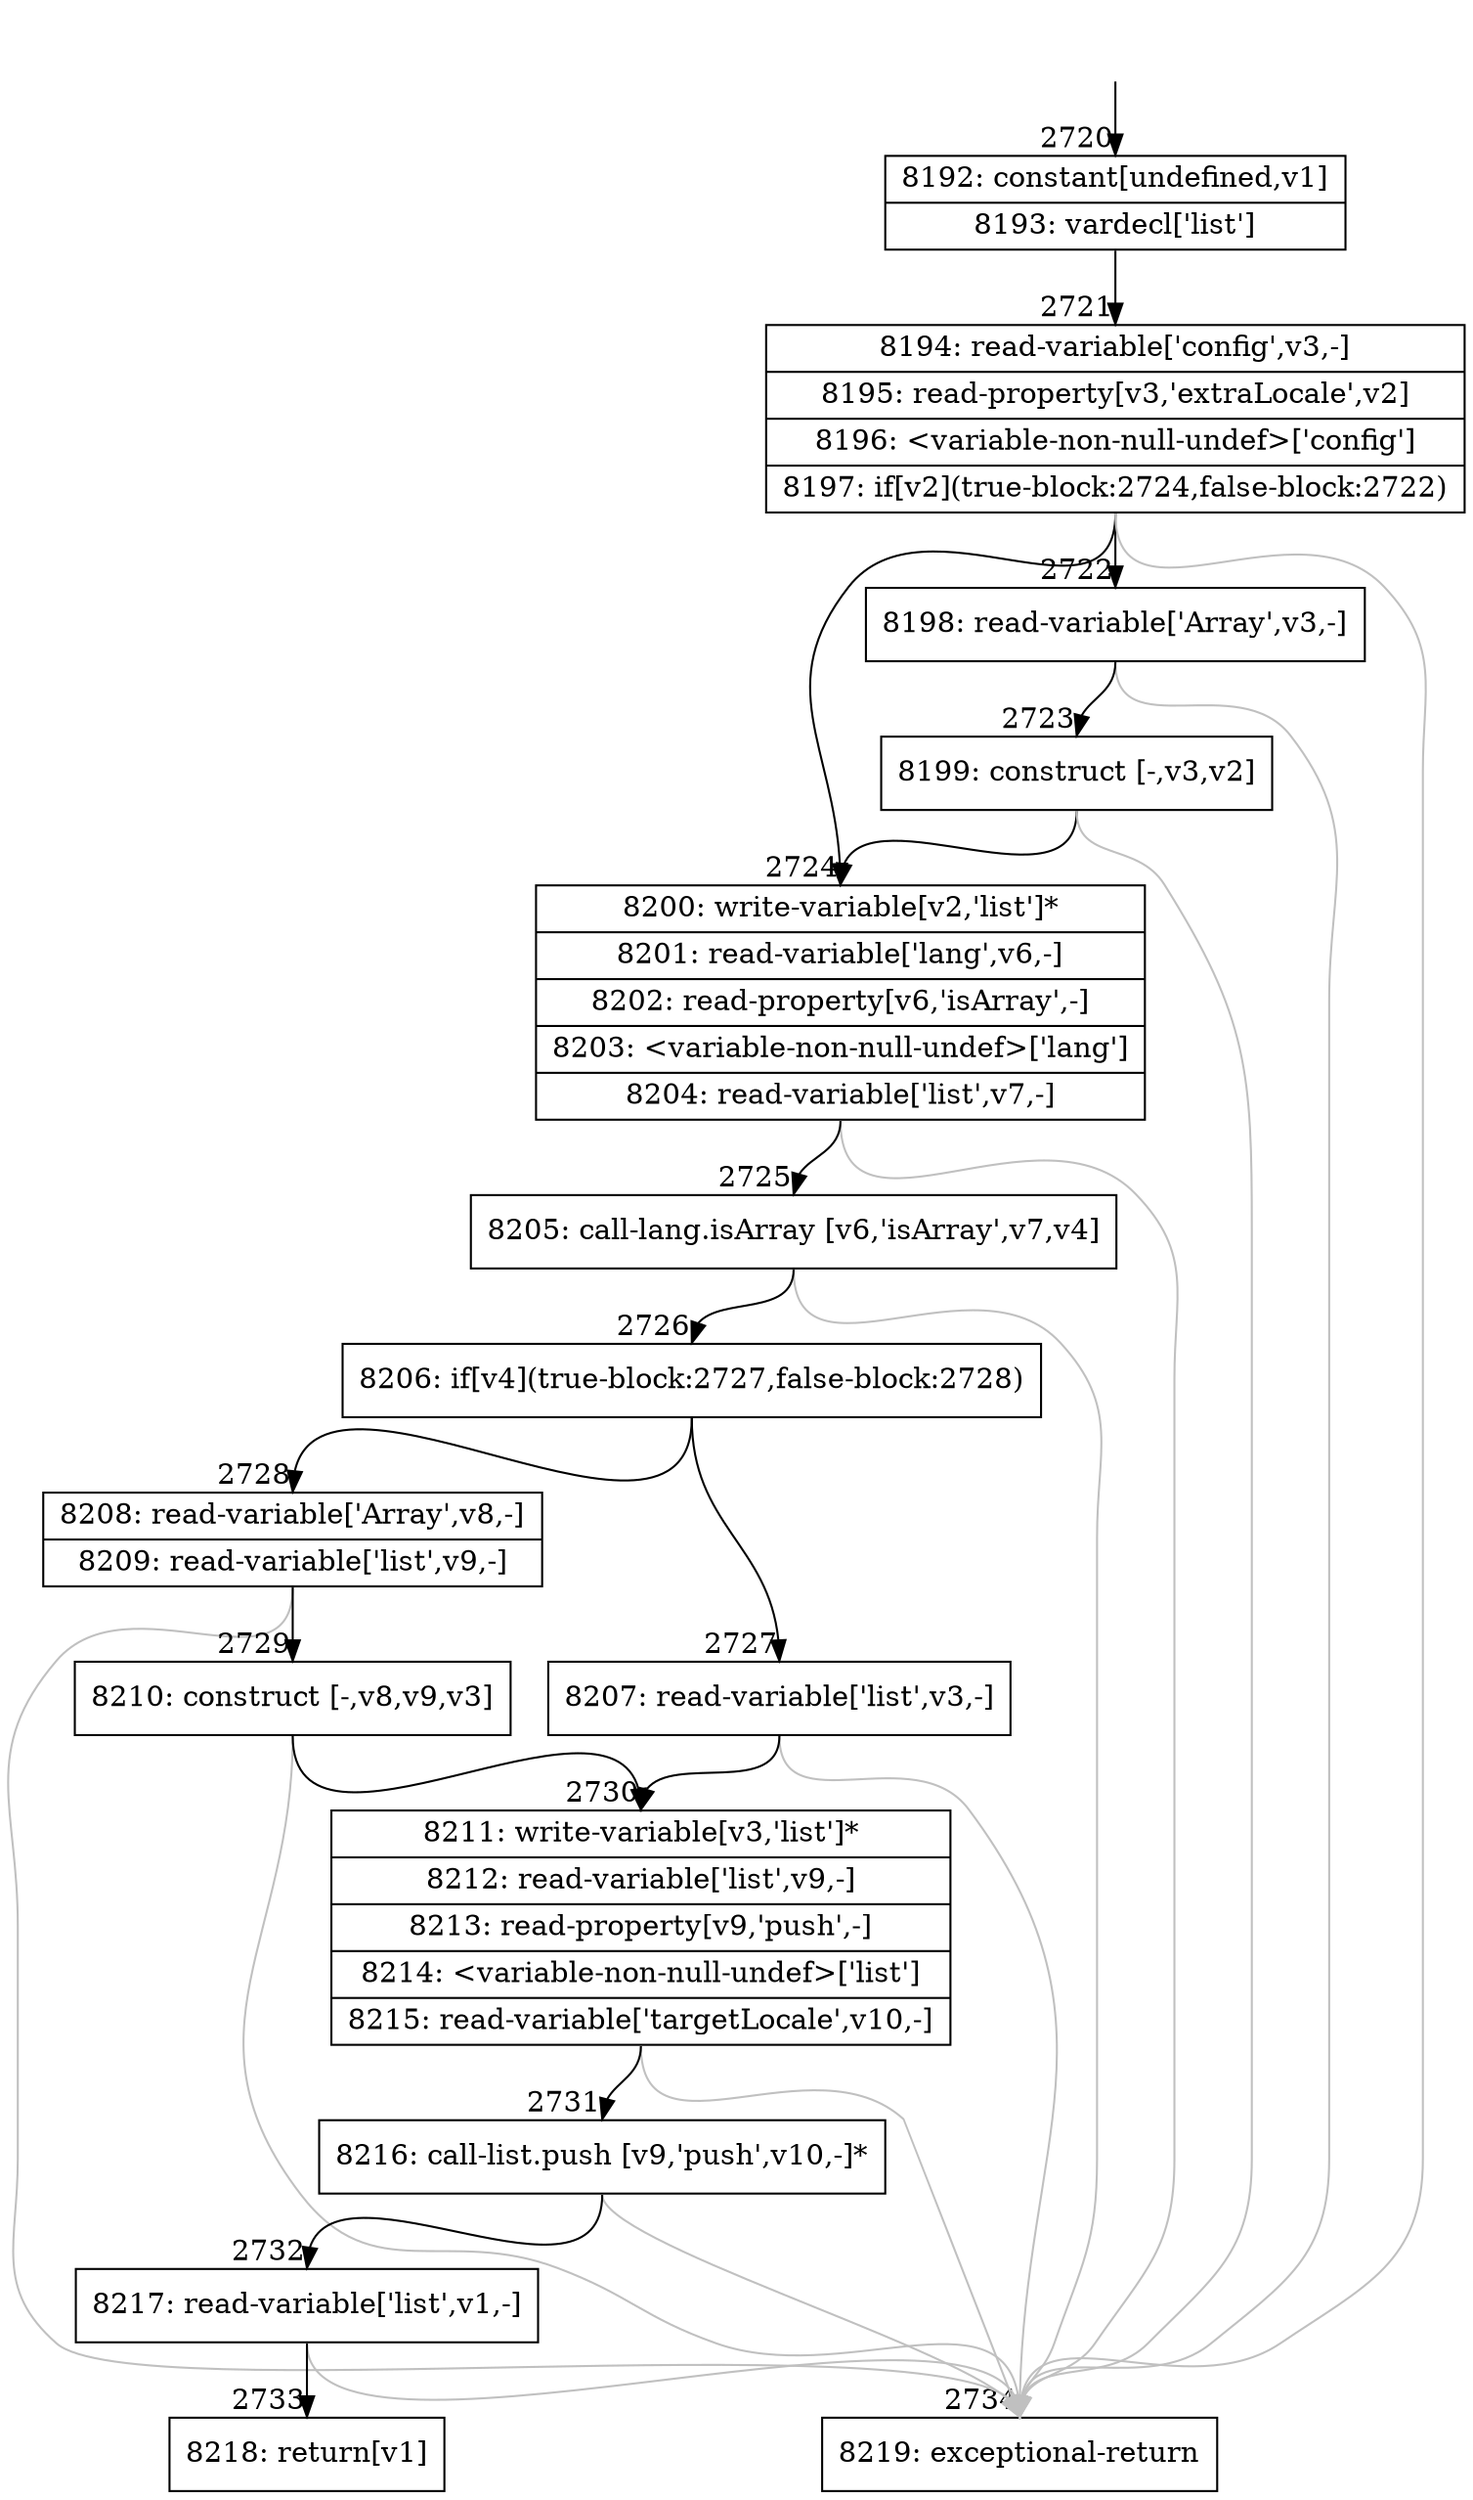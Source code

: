 digraph {
rankdir="TD"
BB_entry163[shape=none,label=""];
BB_entry163 -> BB2720 [tailport=s, headport=n, headlabel="    2720"]
BB2720 [shape=record label="{8192: constant[undefined,v1]|8193: vardecl['list']}" ] 
BB2720 -> BB2721 [tailport=s, headport=n, headlabel="      2721"]
BB2721 [shape=record label="{8194: read-variable['config',v3,-]|8195: read-property[v3,'extraLocale',v2]|8196: \<variable-non-null-undef\>['config']|8197: if[v2](true-block:2724,false-block:2722)}" ] 
BB2721 -> BB2724 [tailport=s, headport=n, headlabel="      2724"]
BB2721 -> BB2722 [tailport=s, headport=n, headlabel="      2722"]
BB2721 -> BB2734 [tailport=s, headport=n, color=gray, headlabel="      2734"]
BB2722 [shape=record label="{8198: read-variable['Array',v3,-]}" ] 
BB2722 -> BB2723 [tailport=s, headport=n, headlabel="      2723"]
BB2722 -> BB2734 [tailport=s, headport=n, color=gray]
BB2723 [shape=record label="{8199: construct [-,v3,v2]}" ] 
BB2723 -> BB2724 [tailport=s, headport=n]
BB2723 -> BB2734 [tailport=s, headport=n, color=gray]
BB2724 [shape=record label="{8200: write-variable[v2,'list']*|8201: read-variable['lang',v6,-]|8202: read-property[v6,'isArray',-]|8203: \<variable-non-null-undef\>['lang']|8204: read-variable['list',v7,-]}" ] 
BB2724 -> BB2725 [tailport=s, headport=n, headlabel="      2725"]
BB2724 -> BB2734 [tailport=s, headport=n, color=gray]
BB2725 [shape=record label="{8205: call-lang.isArray [v6,'isArray',v7,v4]}" ] 
BB2725 -> BB2726 [tailport=s, headport=n, headlabel="      2726"]
BB2725 -> BB2734 [tailport=s, headport=n, color=gray]
BB2726 [shape=record label="{8206: if[v4](true-block:2727,false-block:2728)}" ] 
BB2726 -> BB2727 [tailport=s, headport=n, headlabel="      2727"]
BB2726 -> BB2728 [tailport=s, headport=n, headlabel="      2728"]
BB2727 [shape=record label="{8207: read-variable['list',v3,-]}" ] 
BB2727 -> BB2730 [tailport=s, headport=n, headlabel="      2730"]
BB2727 -> BB2734 [tailport=s, headport=n, color=gray]
BB2728 [shape=record label="{8208: read-variable['Array',v8,-]|8209: read-variable['list',v9,-]}" ] 
BB2728 -> BB2729 [tailport=s, headport=n, headlabel="      2729"]
BB2728 -> BB2734 [tailport=s, headport=n, color=gray]
BB2729 [shape=record label="{8210: construct [-,v8,v9,v3]}" ] 
BB2729 -> BB2730 [tailport=s, headport=n]
BB2729 -> BB2734 [tailport=s, headport=n, color=gray]
BB2730 [shape=record label="{8211: write-variable[v3,'list']*|8212: read-variable['list',v9,-]|8213: read-property[v9,'push',-]|8214: \<variable-non-null-undef\>['list']|8215: read-variable['targetLocale',v10,-]}" ] 
BB2730 -> BB2731 [tailport=s, headport=n, headlabel="      2731"]
BB2730 -> BB2734 [tailport=s, headport=n, color=gray]
BB2731 [shape=record label="{8216: call-list.push [v9,'push',v10,-]*}" ] 
BB2731 -> BB2732 [tailport=s, headport=n, headlabel="      2732"]
BB2731 -> BB2734 [tailport=s, headport=n, color=gray]
BB2732 [shape=record label="{8217: read-variable['list',v1,-]}" ] 
BB2732 -> BB2733 [tailport=s, headport=n, headlabel="      2733"]
BB2732 -> BB2734 [tailport=s, headport=n, color=gray]
BB2733 [shape=record label="{8218: return[v1]}" ] 
BB2734 [shape=record label="{8219: exceptional-return}" ] 
//#$~ 2979
}
